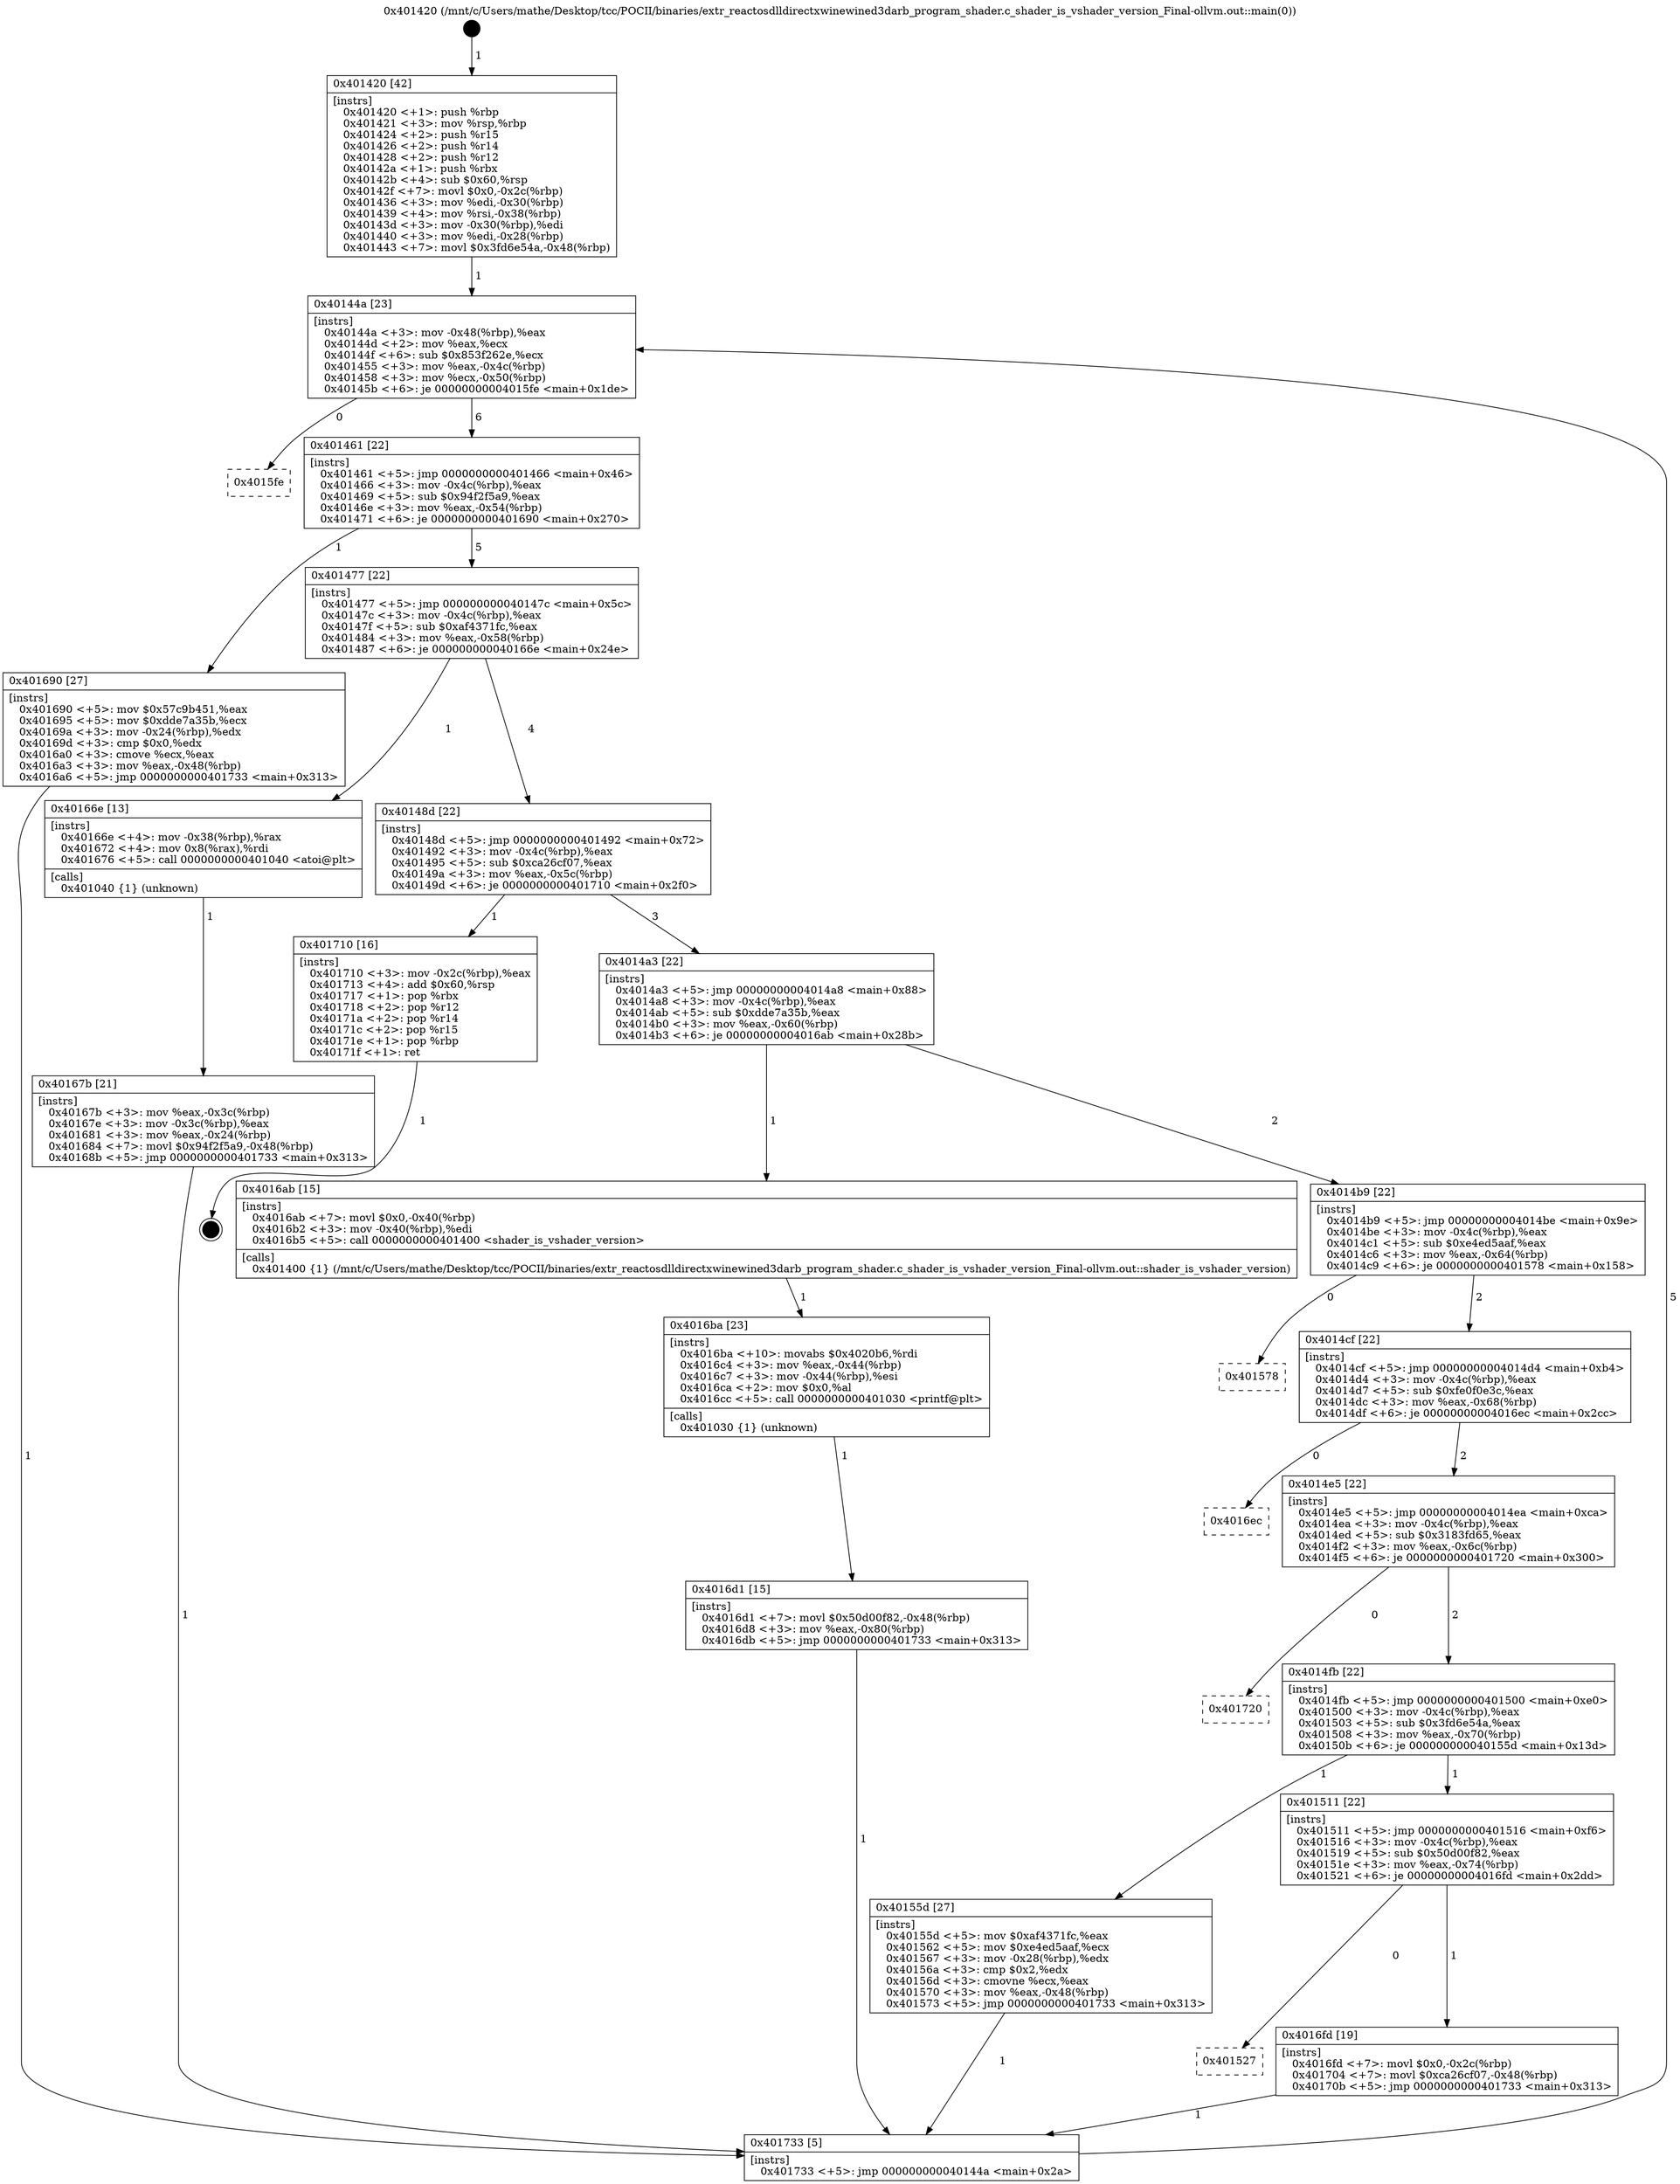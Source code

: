 digraph "0x401420" {
  label = "0x401420 (/mnt/c/Users/mathe/Desktop/tcc/POCII/binaries/extr_reactosdlldirectxwinewined3darb_program_shader.c_shader_is_vshader_version_Final-ollvm.out::main(0))"
  labelloc = "t"
  node[shape=record]

  Entry [label="",width=0.3,height=0.3,shape=circle,fillcolor=black,style=filled]
  "0x40144a" [label="{
     0x40144a [23]\l
     | [instrs]\l
     &nbsp;&nbsp;0x40144a \<+3\>: mov -0x48(%rbp),%eax\l
     &nbsp;&nbsp;0x40144d \<+2\>: mov %eax,%ecx\l
     &nbsp;&nbsp;0x40144f \<+6\>: sub $0x853f262e,%ecx\l
     &nbsp;&nbsp;0x401455 \<+3\>: mov %eax,-0x4c(%rbp)\l
     &nbsp;&nbsp;0x401458 \<+3\>: mov %ecx,-0x50(%rbp)\l
     &nbsp;&nbsp;0x40145b \<+6\>: je 00000000004015fe \<main+0x1de\>\l
  }"]
  "0x4015fe" [label="{
     0x4015fe\l
  }", style=dashed]
  "0x401461" [label="{
     0x401461 [22]\l
     | [instrs]\l
     &nbsp;&nbsp;0x401461 \<+5\>: jmp 0000000000401466 \<main+0x46\>\l
     &nbsp;&nbsp;0x401466 \<+3\>: mov -0x4c(%rbp),%eax\l
     &nbsp;&nbsp;0x401469 \<+5\>: sub $0x94f2f5a9,%eax\l
     &nbsp;&nbsp;0x40146e \<+3\>: mov %eax,-0x54(%rbp)\l
     &nbsp;&nbsp;0x401471 \<+6\>: je 0000000000401690 \<main+0x270\>\l
  }"]
  Exit [label="",width=0.3,height=0.3,shape=circle,fillcolor=black,style=filled,peripheries=2]
  "0x401690" [label="{
     0x401690 [27]\l
     | [instrs]\l
     &nbsp;&nbsp;0x401690 \<+5\>: mov $0x57c9b451,%eax\l
     &nbsp;&nbsp;0x401695 \<+5\>: mov $0xdde7a35b,%ecx\l
     &nbsp;&nbsp;0x40169a \<+3\>: mov -0x24(%rbp),%edx\l
     &nbsp;&nbsp;0x40169d \<+3\>: cmp $0x0,%edx\l
     &nbsp;&nbsp;0x4016a0 \<+3\>: cmove %ecx,%eax\l
     &nbsp;&nbsp;0x4016a3 \<+3\>: mov %eax,-0x48(%rbp)\l
     &nbsp;&nbsp;0x4016a6 \<+5\>: jmp 0000000000401733 \<main+0x313\>\l
  }"]
  "0x401477" [label="{
     0x401477 [22]\l
     | [instrs]\l
     &nbsp;&nbsp;0x401477 \<+5\>: jmp 000000000040147c \<main+0x5c\>\l
     &nbsp;&nbsp;0x40147c \<+3\>: mov -0x4c(%rbp),%eax\l
     &nbsp;&nbsp;0x40147f \<+5\>: sub $0xaf4371fc,%eax\l
     &nbsp;&nbsp;0x401484 \<+3\>: mov %eax,-0x58(%rbp)\l
     &nbsp;&nbsp;0x401487 \<+6\>: je 000000000040166e \<main+0x24e\>\l
  }"]
  "0x401527" [label="{
     0x401527\l
  }", style=dashed]
  "0x40166e" [label="{
     0x40166e [13]\l
     | [instrs]\l
     &nbsp;&nbsp;0x40166e \<+4\>: mov -0x38(%rbp),%rax\l
     &nbsp;&nbsp;0x401672 \<+4\>: mov 0x8(%rax),%rdi\l
     &nbsp;&nbsp;0x401676 \<+5\>: call 0000000000401040 \<atoi@plt\>\l
     | [calls]\l
     &nbsp;&nbsp;0x401040 \{1\} (unknown)\l
  }"]
  "0x40148d" [label="{
     0x40148d [22]\l
     | [instrs]\l
     &nbsp;&nbsp;0x40148d \<+5\>: jmp 0000000000401492 \<main+0x72\>\l
     &nbsp;&nbsp;0x401492 \<+3\>: mov -0x4c(%rbp),%eax\l
     &nbsp;&nbsp;0x401495 \<+5\>: sub $0xca26cf07,%eax\l
     &nbsp;&nbsp;0x40149a \<+3\>: mov %eax,-0x5c(%rbp)\l
     &nbsp;&nbsp;0x40149d \<+6\>: je 0000000000401710 \<main+0x2f0\>\l
  }"]
  "0x4016fd" [label="{
     0x4016fd [19]\l
     | [instrs]\l
     &nbsp;&nbsp;0x4016fd \<+7\>: movl $0x0,-0x2c(%rbp)\l
     &nbsp;&nbsp;0x401704 \<+7\>: movl $0xca26cf07,-0x48(%rbp)\l
     &nbsp;&nbsp;0x40170b \<+5\>: jmp 0000000000401733 \<main+0x313\>\l
  }"]
  "0x401710" [label="{
     0x401710 [16]\l
     | [instrs]\l
     &nbsp;&nbsp;0x401710 \<+3\>: mov -0x2c(%rbp),%eax\l
     &nbsp;&nbsp;0x401713 \<+4\>: add $0x60,%rsp\l
     &nbsp;&nbsp;0x401717 \<+1\>: pop %rbx\l
     &nbsp;&nbsp;0x401718 \<+2\>: pop %r12\l
     &nbsp;&nbsp;0x40171a \<+2\>: pop %r14\l
     &nbsp;&nbsp;0x40171c \<+2\>: pop %r15\l
     &nbsp;&nbsp;0x40171e \<+1\>: pop %rbp\l
     &nbsp;&nbsp;0x40171f \<+1\>: ret\l
  }"]
  "0x4014a3" [label="{
     0x4014a3 [22]\l
     | [instrs]\l
     &nbsp;&nbsp;0x4014a3 \<+5\>: jmp 00000000004014a8 \<main+0x88\>\l
     &nbsp;&nbsp;0x4014a8 \<+3\>: mov -0x4c(%rbp),%eax\l
     &nbsp;&nbsp;0x4014ab \<+5\>: sub $0xdde7a35b,%eax\l
     &nbsp;&nbsp;0x4014b0 \<+3\>: mov %eax,-0x60(%rbp)\l
     &nbsp;&nbsp;0x4014b3 \<+6\>: je 00000000004016ab \<main+0x28b\>\l
  }"]
  "0x4016d1" [label="{
     0x4016d1 [15]\l
     | [instrs]\l
     &nbsp;&nbsp;0x4016d1 \<+7\>: movl $0x50d00f82,-0x48(%rbp)\l
     &nbsp;&nbsp;0x4016d8 \<+3\>: mov %eax,-0x80(%rbp)\l
     &nbsp;&nbsp;0x4016db \<+5\>: jmp 0000000000401733 \<main+0x313\>\l
  }"]
  "0x4016ab" [label="{
     0x4016ab [15]\l
     | [instrs]\l
     &nbsp;&nbsp;0x4016ab \<+7\>: movl $0x0,-0x40(%rbp)\l
     &nbsp;&nbsp;0x4016b2 \<+3\>: mov -0x40(%rbp),%edi\l
     &nbsp;&nbsp;0x4016b5 \<+5\>: call 0000000000401400 \<shader_is_vshader_version\>\l
     | [calls]\l
     &nbsp;&nbsp;0x401400 \{1\} (/mnt/c/Users/mathe/Desktop/tcc/POCII/binaries/extr_reactosdlldirectxwinewined3darb_program_shader.c_shader_is_vshader_version_Final-ollvm.out::shader_is_vshader_version)\l
  }"]
  "0x4014b9" [label="{
     0x4014b9 [22]\l
     | [instrs]\l
     &nbsp;&nbsp;0x4014b9 \<+5\>: jmp 00000000004014be \<main+0x9e\>\l
     &nbsp;&nbsp;0x4014be \<+3\>: mov -0x4c(%rbp),%eax\l
     &nbsp;&nbsp;0x4014c1 \<+5\>: sub $0xe4ed5aaf,%eax\l
     &nbsp;&nbsp;0x4014c6 \<+3\>: mov %eax,-0x64(%rbp)\l
     &nbsp;&nbsp;0x4014c9 \<+6\>: je 0000000000401578 \<main+0x158\>\l
  }"]
  "0x4016ba" [label="{
     0x4016ba [23]\l
     | [instrs]\l
     &nbsp;&nbsp;0x4016ba \<+10\>: movabs $0x4020b6,%rdi\l
     &nbsp;&nbsp;0x4016c4 \<+3\>: mov %eax,-0x44(%rbp)\l
     &nbsp;&nbsp;0x4016c7 \<+3\>: mov -0x44(%rbp),%esi\l
     &nbsp;&nbsp;0x4016ca \<+2\>: mov $0x0,%al\l
     &nbsp;&nbsp;0x4016cc \<+5\>: call 0000000000401030 \<printf@plt\>\l
     | [calls]\l
     &nbsp;&nbsp;0x401030 \{1\} (unknown)\l
  }"]
  "0x401578" [label="{
     0x401578\l
  }", style=dashed]
  "0x4014cf" [label="{
     0x4014cf [22]\l
     | [instrs]\l
     &nbsp;&nbsp;0x4014cf \<+5\>: jmp 00000000004014d4 \<main+0xb4\>\l
     &nbsp;&nbsp;0x4014d4 \<+3\>: mov -0x4c(%rbp),%eax\l
     &nbsp;&nbsp;0x4014d7 \<+5\>: sub $0xfe0f0e3c,%eax\l
     &nbsp;&nbsp;0x4014dc \<+3\>: mov %eax,-0x68(%rbp)\l
     &nbsp;&nbsp;0x4014df \<+6\>: je 00000000004016ec \<main+0x2cc\>\l
  }"]
  "0x40167b" [label="{
     0x40167b [21]\l
     | [instrs]\l
     &nbsp;&nbsp;0x40167b \<+3\>: mov %eax,-0x3c(%rbp)\l
     &nbsp;&nbsp;0x40167e \<+3\>: mov -0x3c(%rbp),%eax\l
     &nbsp;&nbsp;0x401681 \<+3\>: mov %eax,-0x24(%rbp)\l
     &nbsp;&nbsp;0x401684 \<+7\>: movl $0x94f2f5a9,-0x48(%rbp)\l
     &nbsp;&nbsp;0x40168b \<+5\>: jmp 0000000000401733 \<main+0x313\>\l
  }"]
  "0x4016ec" [label="{
     0x4016ec\l
  }", style=dashed]
  "0x4014e5" [label="{
     0x4014e5 [22]\l
     | [instrs]\l
     &nbsp;&nbsp;0x4014e5 \<+5\>: jmp 00000000004014ea \<main+0xca\>\l
     &nbsp;&nbsp;0x4014ea \<+3\>: mov -0x4c(%rbp),%eax\l
     &nbsp;&nbsp;0x4014ed \<+5\>: sub $0x3183fd65,%eax\l
     &nbsp;&nbsp;0x4014f2 \<+3\>: mov %eax,-0x6c(%rbp)\l
     &nbsp;&nbsp;0x4014f5 \<+6\>: je 0000000000401720 \<main+0x300\>\l
  }"]
  "0x401420" [label="{
     0x401420 [42]\l
     | [instrs]\l
     &nbsp;&nbsp;0x401420 \<+1\>: push %rbp\l
     &nbsp;&nbsp;0x401421 \<+3\>: mov %rsp,%rbp\l
     &nbsp;&nbsp;0x401424 \<+2\>: push %r15\l
     &nbsp;&nbsp;0x401426 \<+2\>: push %r14\l
     &nbsp;&nbsp;0x401428 \<+2\>: push %r12\l
     &nbsp;&nbsp;0x40142a \<+1\>: push %rbx\l
     &nbsp;&nbsp;0x40142b \<+4\>: sub $0x60,%rsp\l
     &nbsp;&nbsp;0x40142f \<+7\>: movl $0x0,-0x2c(%rbp)\l
     &nbsp;&nbsp;0x401436 \<+3\>: mov %edi,-0x30(%rbp)\l
     &nbsp;&nbsp;0x401439 \<+4\>: mov %rsi,-0x38(%rbp)\l
     &nbsp;&nbsp;0x40143d \<+3\>: mov -0x30(%rbp),%edi\l
     &nbsp;&nbsp;0x401440 \<+3\>: mov %edi,-0x28(%rbp)\l
     &nbsp;&nbsp;0x401443 \<+7\>: movl $0x3fd6e54a,-0x48(%rbp)\l
  }"]
  "0x401720" [label="{
     0x401720\l
  }", style=dashed]
  "0x4014fb" [label="{
     0x4014fb [22]\l
     | [instrs]\l
     &nbsp;&nbsp;0x4014fb \<+5\>: jmp 0000000000401500 \<main+0xe0\>\l
     &nbsp;&nbsp;0x401500 \<+3\>: mov -0x4c(%rbp),%eax\l
     &nbsp;&nbsp;0x401503 \<+5\>: sub $0x3fd6e54a,%eax\l
     &nbsp;&nbsp;0x401508 \<+3\>: mov %eax,-0x70(%rbp)\l
     &nbsp;&nbsp;0x40150b \<+6\>: je 000000000040155d \<main+0x13d\>\l
  }"]
  "0x401733" [label="{
     0x401733 [5]\l
     | [instrs]\l
     &nbsp;&nbsp;0x401733 \<+5\>: jmp 000000000040144a \<main+0x2a\>\l
  }"]
  "0x40155d" [label="{
     0x40155d [27]\l
     | [instrs]\l
     &nbsp;&nbsp;0x40155d \<+5\>: mov $0xaf4371fc,%eax\l
     &nbsp;&nbsp;0x401562 \<+5\>: mov $0xe4ed5aaf,%ecx\l
     &nbsp;&nbsp;0x401567 \<+3\>: mov -0x28(%rbp),%edx\l
     &nbsp;&nbsp;0x40156a \<+3\>: cmp $0x2,%edx\l
     &nbsp;&nbsp;0x40156d \<+3\>: cmovne %ecx,%eax\l
     &nbsp;&nbsp;0x401570 \<+3\>: mov %eax,-0x48(%rbp)\l
     &nbsp;&nbsp;0x401573 \<+5\>: jmp 0000000000401733 \<main+0x313\>\l
  }"]
  "0x401511" [label="{
     0x401511 [22]\l
     | [instrs]\l
     &nbsp;&nbsp;0x401511 \<+5\>: jmp 0000000000401516 \<main+0xf6\>\l
     &nbsp;&nbsp;0x401516 \<+3\>: mov -0x4c(%rbp),%eax\l
     &nbsp;&nbsp;0x401519 \<+5\>: sub $0x50d00f82,%eax\l
     &nbsp;&nbsp;0x40151e \<+3\>: mov %eax,-0x74(%rbp)\l
     &nbsp;&nbsp;0x401521 \<+6\>: je 00000000004016fd \<main+0x2dd\>\l
  }"]
  Entry -> "0x401420" [label=" 1"]
  "0x40144a" -> "0x4015fe" [label=" 0"]
  "0x40144a" -> "0x401461" [label=" 6"]
  "0x401710" -> Exit [label=" 1"]
  "0x401461" -> "0x401690" [label=" 1"]
  "0x401461" -> "0x401477" [label=" 5"]
  "0x4016fd" -> "0x401733" [label=" 1"]
  "0x401477" -> "0x40166e" [label=" 1"]
  "0x401477" -> "0x40148d" [label=" 4"]
  "0x401511" -> "0x401527" [label=" 0"]
  "0x40148d" -> "0x401710" [label=" 1"]
  "0x40148d" -> "0x4014a3" [label=" 3"]
  "0x401511" -> "0x4016fd" [label=" 1"]
  "0x4014a3" -> "0x4016ab" [label=" 1"]
  "0x4014a3" -> "0x4014b9" [label=" 2"]
  "0x4016d1" -> "0x401733" [label=" 1"]
  "0x4014b9" -> "0x401578" [label=" 0"]
  "0x4014b9" -> "0x4014cf" [label=" 2"]
  "0x4016ba" -> "0x4016d1" [label=" 1"]
  "0x4014cf" -> "0x4016ec" [label=" 0"]
  "0x4014cf" -> "0x4014e5" [label=" 2"]
  "0x4016ab" -> "0x4016ba" [label=" 1"]
  "0x4014e5" -> "0x401720" [label=" 0"]
  "0x4014e5" -> "0x4014fb" [label=" 2"]
  "0x401690" -> "0x401733" [label=" 1"]
  "0x4014fb" -> "0x40155d" [label=" 1"]
  "0x4014fb" -> "0x401511" [label=" 1"]
  "0x40155d" -> "0x401733" [label=" 1"]
  "0x401420" -> "0x40144a" [label=" 1"]
  "0x401733" -> "0x40144a" [label=" 5"]
  "0x40166e" -> "0x40167b" [label=" 1"]
  "0x40167b" -> "0x401733" [label=" 1"]
}
